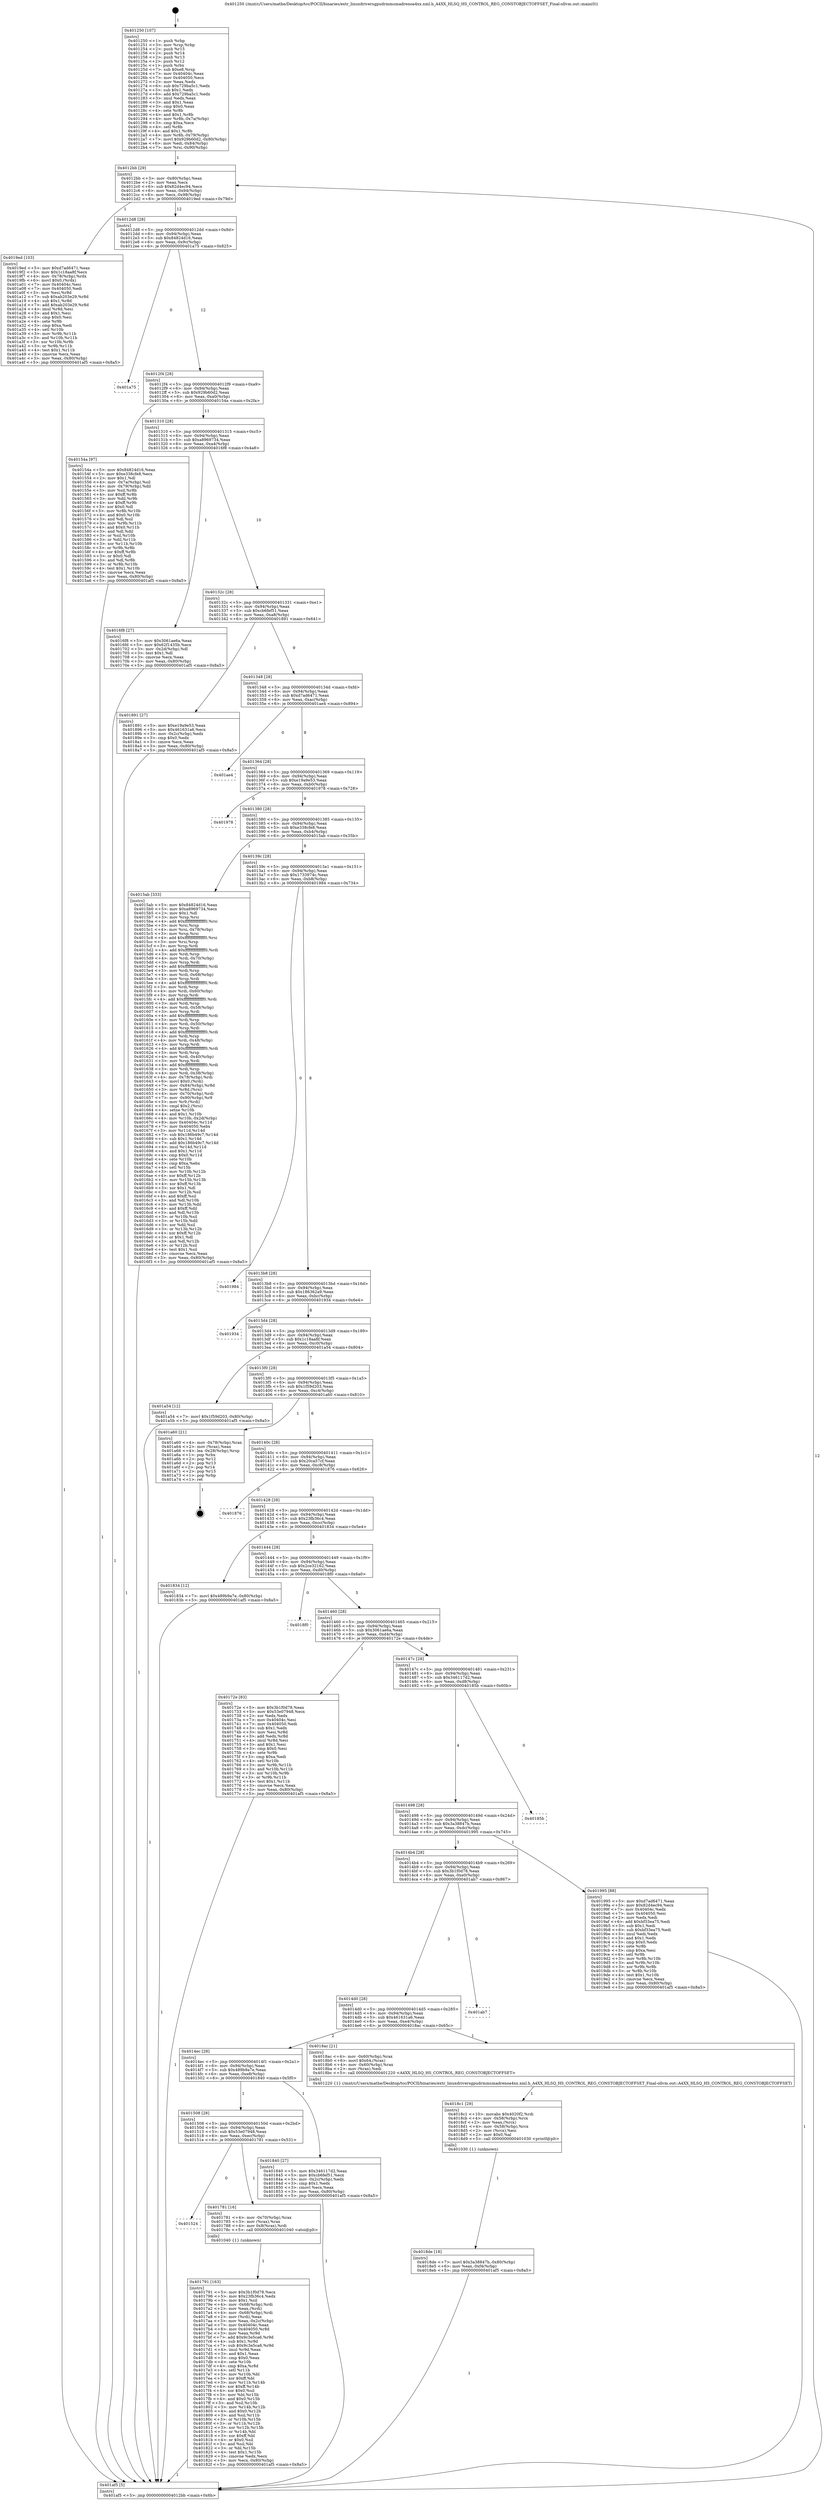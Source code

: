 digraph "0x401250" {
  label = "0x401250 (/mnt/c/Users/mathe/Desktop/tcc/POCII/binaries/extr_linuxdriversgpudrmmsmadrenoa4xx.xml.h_A4XX_HLSQ_HS_CONTROL_REG_CONSTOBJECTOFFSET_Final-ollvm.out::main(0))"
  labelloc = "t"
  node[shape=record]

  Entry [label="",width=0.3,height=0.3,shape=circle,fillcolor=black,style=filled]
  "0x4012bb" [label="{
     0x4012bb [29]\l
     | [instrs]\l
     &nbsp;&nbsp;0x4012bb \<+3\>: mov -0x80(%rbp),%eax\l
     &nbsp;&nbsp;0x4012be \<+2\>: mov %eax,%ecx\l
     &nbsp;&nbsp;0x4012c0 \<+6\>: sub $0x82d4ec94,%ecx\l
     &nbsp;&nbsp;0x4012c6 \<+6\>: mov %eax,-0x94(%rbp)\l
     &nbsp;&nbsp;0x4012cc \<+6\>: mov %ecx,-0x98(%rbp)\l
     &nbsp;&nbsp;0x4012d2 \<+6\>: je 00000000004019ed \<main+0x79d\>\l
  }"]
  "0x4019ed" [label="{
     0x4019ed [103]\l
     | [instrs]\l
     &nbsp;&nbsp;0x4019ed \<+5\>: mov $0xd7ad6471,%eax\l
     &nbsp;&nbsp;0x4019f2 \<+5\>: mov $0x1c18aa8f,%ecx\l
     &nbsp;&nbsp;0x4019f7 \<+4\>: mov -0x78(%rbp),%rdx\l
     &nbsp;&nbsp;0x4019fb \<+6\>: movl $0x0,(%rdx)\l
     &nbsp;&nbsp;0x401a01 \<+7\>: mov 0x40404c,%esi\l
     &nbsp;&nbsp;0x401a08 \<+7\>: mov 0x404050,%edi\l
     &nbsp;&nbsp;0x401a0f \<+3\>: mov %esi,%r8d\l
     &nbsp;&nbsp;0x401a12 \<+7\>: sub $0xab203e29,%r8d\l
     &nbsp;&nbsp;0x401a19 \<+4\>: sub $0x1,%r8d\l
     &nbsp;&nbsp;0x401a1d \<+7\>: add $0xab203e29,%r8d\l
     &nbsp;&nbsp;0x401a24 \<+4\>: imul %r8d,%esi\l
     &nbsp;&nbsp;0x401a28 \<+3\>: and $0x1,%esi\l
     &nbsp;&nbsp;0x401a2b \<+3\>: cmp $0x0,%esi\l
     &nbsp;&nbsp;0x401a2e \<+4\>: sete %r9b\l
     &nbsp;&nbsp;0x401a32 \<+3\>: cmp $0xa,%edi\l
     &nbsp;&nbsp;0x401a35 \<+4\>: setl %r10b\l
     &nbsp;&nbsp;0x401a39 \<+3\>: mov %r9b,%r11b\l
     &nbsp;&nbsp;0x401a3c \<+3\>: and %r10b,%r11b\l
     &nbsp;&nbsp;0x401a3f \<+3\>: xor %r10b,%r9b\l
     &nbsp;&nbsp;0x401a42 \<+3\>: or %r9b,%r11b\l
     &nbsp;&nbsp;0x401a45 \<+4\>: test $0x1,%r11b\l
     &nbsp;&nbsp;0x401a49 \<+3\>: cmovne %ecx,%eax\l
     &nbsp;&nbsp;0x401a4c \<+3\>: mov %eax,-0x80(%rbp)\l
     &nbsp;&nbsp;0x401a4f \<+5\>: jmp 0000000000401af5 \<main+0x8a5\>\l
  }"]
  "0x4012d8" [label="{
     0x4012d8 [28]\l
     | [instrs]\l
     &nbsp;&nbsp;0x4012d8 \<+5\>: jmp 00000000004012dd \<main+0x8d\>\l
     &nbsp;&nbsp;0x4012dd \<+6\>: mov -0x94(%rbp),%eax\l
     &nbsp;&nbsp;0x4012e3 \<+5\>: sub $0x84824d16,%eax\l
     &nbsp;&nbsp;0x4012e8 \<+6\>: mov %eax,-0x9c(%rbp)\l
     &nbsp;&nbsp;0x4012ee \<+6\>: je 0000000000401a75 \<main+0x825\>\l
  }"]
  Exit [label="",width=0.3,height=0.3,shape=circle,fillcolor=black,style=filled,peripheries=2]
  "0x401a75" [label="{
     0x401a75\l
  }", style=dashed]
  "0x4012f4" [label="{
     0x4012f4 [28]\l
     | [instrs]\l
     &nbsp;&nbsp;0x4012f4 \<+5\>: jmp 00000000004012f9 \<main+0xa9\>\l
     &nbsp;&nbsp;0x4012f9 \<+6\>: mov -0x94(%rbp),%eax\l
     &nbsp;&nbsp;0x4012ff \<+5\>: sub $0x929b60d2,%eax\l
     &nbsp;&nbsp;0x401304 \<+6\>: mov %eax,-0xa0(%rbp)\l
     &nbsp;&nbsp;0x40130a \<+6\>: je 000000000040154a \<main+0x2fa\>\l
  }"]
  "0x4018de" [label="{
     0x4018de [18]\l
     | [instrs]\l
     &nbsp;&nbsp;0x4018de \<+7\>: movl $0x3a38847b,-0x80(%rbp)\l
     &nbsp;&nbsp;0x4018e5 \<+6\>: mov %eax,-0xf4(%rbp)\l
     &nbsp;&nbsp;0x4018eb \<+5\>: jmp 0000000000401af5 \<main+0x8a5\>\l
  }"]
  "0x40154a" [label="{
     0x40154a [97]\l
     | [instrs]\l
     &nbsp;&nbsp;0x40154a \<+5\>: mov $0x84824d16,%eax\l
     &nbsp;&nbsp;0x40154f \<+5\>: mov $0xe338cfe8,%ecx\l
     &nbsp;&nbsp;0x401554 \<+2\>: mov $0x1,%dl\l
     &nbsp;&nbsp;0x401556 \<+4\>: mov -0x7a(%rbp),%sil\l
     &nbsp;&nbsp;0x40155a \<+4\>: mov -0x79(%rbp),%dil\l
     &nbsp;&nbsp;0x40155e \<+3\>: mov %sil,%r8b\l
     &nbsp;&nbsp;0x401561 \<+4\>: xor $0xff,%r8b\l
     &nbsp;&nbsp;0x401565 \<+3\>: mov %dil,%r9b\l
     &nbsp;&nbsp;0x401568 \<+4\>: xor $0xff,%r9b\l
     &nbsp;&nbsp;0x40156c \<+3\>: xor $0x0,%dl\l
     &nbsp;&nbsp;0x40156f \<+3\>: mov %r8b,%r10b\l
     &nbsp;&nbsp;0x401572 \<+4\>: and $0x0,%r10b\l
     &nbsp;&nbsp;0x401576 \<+3\>: and %dl,%sil\l
     &nbsp;&nbsp;0x401579 \<+3\>: mov %r9b,%r11b\l
     &nbsp;&nbsp;0x40157c \<+4\>: and $0x0,%r11b\l
     &nbsp;&nbsp;0x401580 \<+3\>: and %dl,%dil\l
     &nbsp;&nbsp;0x401583 \<+3\>: or %sil,%r10b\l
     &nbsp;&nbsp;0x401586 \<+3\>: or %dil,%r11b\l
     &nbsp;&nbsp;0x401589 \<+3\>: xor %r11b,%r10b\l
     &nbsp;&nbsp;0x40158c \<+3\>: or %r9b,%r8b\l
     &nbsp;&nbsp;0x40158f \<+4\>: xor $0xff,%r8b\l
     &nbsp;&nbsp;0x401593 \<+3\>: or $0x0,%dl\l
     &nbsp;&nbsp;0x401596 \<+3\>: and %dl,%r8b\l
     &nbsp;&nbsp;0x401599 \<+3\>: or %r8b,%r10b\l
     &nbsp;&nbsp;0x40159c \<+4\>: test $0x1,%r10b\l
     &nbsp;&nbsp;0x4015a0 \<+3\>: cmovne %ecx,%eax\l
     &nbsp;&nbsp;0x4015a3 \<+3\>: mov %eax,-0x80(%rbp)\l
     &nbsp;&nbsp;0x4015a6 \<+5\>: jmp 0000000000401af5 \<main+0x8a5\>\l
  }"]
  "0x401310" [label="{
     0x401310 [28]\l
     | [instrs]\l
     &nbsp;&nbsp;0x401310 \<+5\>: jmp 0000000000401315 \<main+0xc5\>\l
     &nbsp;&nbsp;0x401315 \<+6\>: mov -0x94(%rbp),%eax\l
     &nbsp;&nbsp;0x40131b \<+5\>: sub $0xa8969734,%eax\l
     &nbsp;&nbsp;0x401320 \<+6\>: mov %eax,-0xa4(%rbp)\l
     &nbsp;&nbsp;0x401326 \<+6\>: je 00000000004016f8 \<main+0x4a8\>\l
  }"]
  "0x401af5" [label="{
     0x401af5 [5]\l
     | [instrs]\l
     &nbsp;&nbsp;0x401af5 \<+5\>: jmp 00000000004012bb \<main+0x6b\>\l
  }"]
  "0x401250" [label="{
     0x401250 [107]\l
     | [instrs]\l
     &nbsp;&nbsp;0x401250 \<+1\>: push %rbp\l
     &nbsp;&nbsp;0x401251 \<+3\>: mov %rsp,%rbp\l
     &nbsp;&nbsp;0x401254 \<+2\>: push %r15\l
     &nbsp;&nbsp;0x401256 \<+2\>: push %r14\l
     &nbsp;&nbsp;0x401258 \<+2\>: push %r13\l
     &nbsp;&nbsp;0x40125a \<+2\>: push %r12\l
     &nbsp;&nbsp;0x40125c \<+1\>: push %rbx\l
     &nbsp;&nbsp;0x40125d \<+7\>: sub $0xe8,%rsp\l
     &nbsp;&nbsp;0x401264 \<+7\>: mov 0x40404c,%eax\l
     &nbsp;&nbsp;0x40126b \<+7\>: mov 0x404050,%ecx\l
     &nbsp;&nbsp;0x401272 \<+2\>: mov %eax,%edx\l
     &nbsp;&nbsp;0x401274 \<+6\>: sub $0x729ba5c1,%edx\l
     &nbsp;&nbsp;0x40127a \<+3\>: sub $0x1,%edx\l
     &nbsp;&nbsp;0x40127d \<+6\>: add $0x729ba5c1,%edx\l
     &nbsp;&nbsp;0x401283 \<+3\>: imul %edx,%eax\l
     &nbsp;&nbsp;0x401286 \<+3\>: and $0x1,%eax\l
     &nbsp;&nbsp;0x401289 \<+3\>: cmp $0x0,%eax\l
     &nbsp;&nbsp;0x40128c \<+4\>: sete %r8b\l
     &nbsp;&nbsp;0x401290 \<+4\>: and $0x1,%r8b\l
     &nbsp;&nbsp;0x401294 \<+4\>: mov %r8b,-0x7a(%rbp)\l
     &nbsp;&nbsp;0x401298 \<+3\>: cmp $0xa,%ecx\l
     &nbsp;&nbsp;0x40129b \<+4\>: setl %r8b\l
     &nbsp;&nbsp;0x40129f \<+4\>: and $0x1,%r8b\l
     &nbsp;&nbsp;0x4012a3 \<+4\>: mov %r8b,-0x79(%rbp)\l
     &nbsp;&nbsp;0x4012a7 \<+7\>: movl $0x929b60d2,-0x80(%rbp)\l
     &nbsp;&nbsp;0x4012ae \<+6\>: mov %edi,-0x84(%rbp)\l
     &nbsp;&nbsp;0x4012b4 \<+7\>: mov %rsi,-0x90(%rbp)\l
  }"]
  "0x4018c1" [label="{
     0x4018c1 [29]\l
     | [instrs]\l
     &nbsp;&nbsp;0x4018c1 \<+10\>: movabs $0x4020f2,%rdi\l
     &nbsp;&nbsp;0x4018cb \<+4\>: mov -0x58(%rbp),%rcx\l
     &nbsp;&nbsp;0x4018cf \<+2\>: mov %eax,(%rcx)\l
     &nbsp;&nbsp;0x4018d1 \<+4\>: mov -0x58(%rbp),%rcx\l
     &nbsp;&nbsp;0x4018d5 \<+2\>: mov (%rcx),%esi\l
     &nbsp;&nbsp;0x4018d7 \<+2\>: mov $0x0,%al\l
     &nbsp;&nbsp;0x4018d9 \<+5\>: call 0000000000401030 \<printf@plt\>\l
     | [calls]\l
     &nbsp;&nbsp;0x401030 \{1\} (unknown)\l
  }"]
  "0x4016f8" [label="{
     0x4016f8 [27]\l
     | [instrs]\l
     &nbsp;&nbsp;0x4016f8 \<+5\>: mov $0x3061ae6a,%eax\l
     &nbsp;&nbsp;0x4016fd \<+5\>: mov $0x62f1435b,%ecx\l
     &nbsp;&nbsp;0x401702 \<+3\>: mov -0x2d(%rbp),%dl\l
     &nbsp;&nbsp;0x401705 \<+3\>: test $0x1,%dl\l
     &nbsp;&nbsp;0x401708 \<+3\>: cmovne %ecx,%eax\l
     &nbsp;&nbsp;0x40170b \<+3\>: mov %eax,-0x80(%rbp)\l
     &nbsp;&nbsp;0x40170e \<+5\>: jmp 0000000000401af5 \<main+0x8a5\>\l
  }"]
  "0x40132c" [label="{
     0x40132c [28]\l
     | [instrs]\l
     &nbsp;&nbsp;0x40132c \<+5\>: jmp 0000000000401331 \<main+0xe1\>\l
     &nbsp;&nbsp;0x401331 \<+6\>: mov -0x94(%rbp),%eax\l
     &nbsp;&nbsp;0x401337 \<+5\>: sub $0xcb6fef51,%eax\l
     &nbsp;&nbsp;0x40133c \<+6\>: mov %eax,-0xa8(%rbp)\l
     &nbsp;&nbsp;0x401342 \<+6\>: je 0000000000401891 \<main+0x641\>\l
  }"]
  "0x401791" [label="{
     0x401791 [163]\l
     | [instrs]\l
     &nbsp;&nbsp;0x401791 \<+5\>: mov $0x3b1f0d78,%ecx\l
     &nbsp;&nbsp;0x401796 \<+5\>: mov $0x23fb36c4,%edx\l
     &nbsp;&nbsp;0x40179b \<+3\>: mov $0x1,%sil\l
     &nbsp;&nbsp;0x40179e \<+4\>: mov -0x68(%rbp),%rdi\l
     &nbsp;&nbsp;0x4017a2 \<+2\>: mov %eax,(%rdi)\l
     &nbsp;&nbsp;0x4017a4 \<+4\>: mov -0x68(%rbp),%rdi\l
     &nbsp;&nbsp;0x4017a8 \<+2\>: mov (%rdi),%eax\l
     &nbsp;&nbsp;0x4017aa \<+3\>: mov %eax,-0x2c(%rbp)\l
     &nbsp;&nbsp;0x4017ad \<+7\>: mov 0x40404c,%eax\l
     &nbsp;&nbsp;0x4017b4 \<+8\>: mov 0x404050,%r8d\l
     &nbsp;&nbsp;0x4017bc \<+3\>: mov %eax,%r9d\l
     &nbsp;&nbsp;0x4017bf \<+7\>: add $0x9c3e5ca6,%r9d\l
     &nbsp;&nbsp;0x4017c6 \<+4\>: sub $0x1,%r9d\l
     &nbsp;&nbsp;0x4017ca \<+7\>: sub $0x9c3e5ca6,%r9d\l
     &nbsp;&nbsp;0x4017d1 \<+4\>: imul %r9d,%eax\l
     &nbsp;&nbsp;0x4017d5 \<+3\>: and $0x1,%eax\l
     &nbsp;&nbsp;0x4017d8 \<+3\>: cmp $0x0,%eax\l
     &nbsp;&nbsp;0x4017db \<+4\>: sete %r10b\l
     &nbsp;&nbsp;0x4017df \<+4\>: cmp $0xa,%r8d\l
     &nbsp;&nbsp;0x4017e3 \<+4\>: setl %r11b\l
     &nbsp;&nbsp;0x4017e7 \<+3\>: mov %r10b,%bl\l
     &nbsp;&nbsp;0x4017ea \<+3\>: xor $0xff,%bl\l
     &nbsp;&nbsp;0x4017ed \<+3\>: mov %r11b,%r14b\l
     &nbsp;&nbsp;0x4017f0 \<+4\>: xor $0xff,%r14b\l
     &nbsp;&nbsp;0x4017f4 \<+4\>: xor $0x0,%sil\l
     &nbsp;&nbsp;0x4017f8 \<+3\>: mov %bl,%r15b\l
     &nbsp;&nbsp;0x4017fb \<+4\>: and $0x0,%r15b\l
     &nbsp;&nbsp;0x4017ff \<+3\>: and %sil,%r10b\l
     &nbsp;&nbsp;0x401802 \<+3\>: mov %r14b,%r12b\l
     &nbsp;&nbsp;0x401805 \<+4\>: and $0x0,%r12b\l
     &nbsp;&nbsp;0x401809 \<+3\>: and %sil,%r11b\l
     &nbsp;&nbsp;0x40180c \<+3\>: or %r10b,%r15b\l
     &nbsp;&nbsp;0x40180f \<+3\>: or %r11b,%r12b\l
     &nbsp;&nbsp;0x401812 \<+3\>: xor %r12b,%r15b\l
     &nbsp;&nbsp;0x401815 \<+3\>: or %r14b,%bl\l
     &nbsp;&nbsp;0x401818 \<+3\>: xor $0xff,%bl\l
     &nbsp;&nbsp;0x40181b \<+4\>: or $0x0,%sil\l
     &nbsp;&nbsp;0x40181f \<+3\>: and %sil,%bl\l
     &nbsp;&nbsp;0x401822 \<+3\>: or %bl,%r15b\l
     &nbsp;&nbsp;0x401825 \<+4\>: test $0x1,%r15b\l
     &nbsp;&nbsp;0x401829 \<+3\>: cmovne %edx,%ecx\l
     &nbsp;&nbsp;0x40182c \<+3\>: mov %ecx,-0x80(%rbp)\l
     &nbsp;&nbsp;0x40182f \<+5\>: jmp 0000000000401af5 \<main+0x8a5\>\l
  }"]
  "0x401891" [label="{
     0x401891 [27]\l
     | [instrs]\l
     &nbsp;&nbsp;0x401891 \<+5\>: mov $0xe19a9e53,%eax\l
     &nbsp;&nbsp;0x401896 \<+5\>: mov $0x461631a6,%ecx\l
     &nbsp;&nbsp;0x40189b \<+3\>: mov -0x2c(%rbp),%edx\l
     &nbsp;&nbsp;0x40189e \<+3\>: cmp $0x0,%edx\l
     &nbsp;&nbsp;0x4018a1 \<+3\>: cmove %ecx,%eax\l
     &nbsp;&nbsp;0x4018a4 \<+3\>: mov %eax,-0x80(%rbp)\l
     &nbsp;&nbsp;0x4018a7 \<+5\>: jmp 0000000000401af5 \<main+0x8a5\>\l
  }"]
  "0x401348" [label="{
     0x401348 [28]\l
     | [instrs]\l
     &nbsp;&nbsp;0x401348 \<+5\>: jmp 000000000040134d \<main+0xfd\>\l
     &nbsp;&nbsp;0x40134d \<+6\>: mov -0x94(%rbp),%eax\l
     &nbsp;&nbsp;0x401353 \<+5\>: sub $0xd7ad6471,%eax\l
     &nbsp;&nbsp;0x401358 \<+6\>: mov %eax,-0xac(%rbp)\l
     &nbsp;&nbsp;0x40135e \<+6\>: je 0000000000401ae4 \<main+0x894\>\l
  }"]
  "0x401524" [label="{
     0x401524\l
  }", style=dashed]
  "0x401ae4" [label="{
     0x401ae4\l
  }", style=dashed]
  "0x401364" [label="{
     0x401364 [28]\l
     | [instrs]\l
     &nbsp;&nbsp;0x401364 \<+5\>: jmp 0000000000401369 \<main+0x119\>\l
     &nbsp;&nbsp;0x401369 \<+6\>: mov -0x94(%rbp),%eax\l
     &nbsp;&nbsp;0x40136f \<+5\>: sub $0xe19a9e53,%eax\l
     &nbsp;&nbsp;0x401374 \<+6\>: mov %eax,-0xb0(%rbp)\l
     &nbsp;&nbsp;0x40137a \<+6\>: je 0000000000401978 \<main+0x728\>\l
  }"]
  "0x401781" [label="{
     0x401781 [16]\l
     | [instrs]\l
     &nbsp;&nbsp;0x401781 \<+4\>: mov -0x70(%rbp),%rax\l
     &nbsp;&nbsp;0x401785 \<+3\>: mov (%rax),%rax\l
     &nbsp;&nbsp;0x401788 \<+4\>: mov 0x8(%rax),%rdi\l
     &nbsp;&nbsp;0x40178c \<+5\>: call 0000000000401040 \<atoi@plt\>\l
     | [calls]\l
     &nbsp;&nbsp;0x401040 \{1\} (unknown)\l
  }"]
  "0x401978" [label="{
     0x401978\l
  }", style=dashed]
  "0x401380" [label="{
     0x401380 [28]\l
     | [instrs]\l
     &nbsp;&nbsp;0x401380 \<+5\>: jmp 0000000000401385 \<main+0x135\>\l
     &nbsp;&nbsp;0x401385 \<+6\>: mov -0x94(%rbp),%eax\l
     &nbsp;&nbsp;0x40138b \<+5\>: sub $0xe338cfe8,%eax\l
     &nbsp;&nbsp;0x401390 \<+6\>: mov %eax,-0xb4(%rbp)\l
     &nbsp;&nbsp;0x401396 \<+6\>: je 00000000004015ab \<main+0x35b\>\l
  }"]
  "0x401508" [label="{
     0x401508 [28]\l
     | [instrs]\l
     &nbsp;&nbsp;0x401508 \<+5\>: jmp 000000000040150d \<main+0x2bd\>\l
     &nbsp;&nbsp;0x40150d \<+6\>: mov -0x94(%rbp),%eax\l
     &nbsp;&nbsp;0x401513 \<+5\>: sub $0x53e07948,%eax\l
     &nbsp;&nbsp;0x401518 \<+6\>: mov %eax,-0xec(%rbp)\l
     &nbsp;&nbsp;0x40151e \<+6\>: je 0000000000401781 \<main+0x531\>\l
  }"]
  "0x4015ab" [label="{
     0x4015ab [333]\l
     | [instrs]\l
     &nbsp;&nbsp;0x4015ab \<+5\>: mov $0x84824d16,%eax\l
     &nbsp;&nbsp;0x4015b0 \<+5\>: mov $0xa8969734,%ecx\l
     &nbsp;&nbsp;0x4015b5 \<+2\>: mov $0x1,%dl\l
     &nbsp;&nbsp;0x4015b7 \<+3\>: mov %rsp,%rsi\l
     &nbsp;&nbsp;0x4015ba \<+4\>: add $0xfffffffffffffff0,%rsi\l
     &nbsp;&nbsp;0x4015be \<+3\>: mov %rsi,%rsp\l
     &nbsp;&nbsp;0x4015c1 \<+4\>: mov %rsi,-0x78(%rbp)\l
     &nbsp;&nbsp;0x4015c5 \<+3\>: mov %rsp,%rsi\l
     &nbsp;&nbsp;0x4015c8 \<+4\>: add $0xfffffffffffffff0,%rsi\l
     &nbsp;&nbsp;0x4015cc \<+3\>: mov %rsi,%rsp\l
     &nbsp;&nbsp;0x4015cf \<+3\>: mov %rsp,%rdi\l
     &nbsp;&nbsp;0x4015d2 \<+4\>: add $0xfffffffffffffff0,%rdi\l
     &nbsp;&nbsp;0x4015d6 \<+3\>: mov %rdi,%rsp\l
     &nbsp;&nbsp;0x4015d9 \<+4\>: mov %rdi,-0x70(%rbp)\l
     &nbsp;&nbsp;0x4015dd \<+3\>: mov %rsp,%rdi\l
     &nbsp;&nbsp;0x4015e0 \<+4\>: add $0xfffffffffffffff0,%rdi\l
     &nbsp;&nbsp;0x4015e4 \<+3\>: mov %rdi,%rsp\l
     &nbsp;&nbsp;0x4015e7 \<+4\>: mov %rdi,-0x68(%rbp)\l
     &nbsp;&nbsp;0x4015eb \<+3\>: mov %rsp,%rdi\l
     &nbsp;&nbsp;0x4015ee \<+4\>: add $0xfffffffffffffff0,%rdi\l
     &nbsp;&nbsp;0x4015f2 \<+3\>: mov %rdi,%rsp\l
     &nbsp;&nbsp;0x4015f5 \<+4\>: mov %rdi,-0x60(%rbp)\l
     &nbsp;&nbsp;0x4015f9 \<+3\>: mov %rsp,%rdi\l
     &nbsp;&nbsp;0x4015fc \<+4\>: add $0xfffffffffffffff0,%rdi\l
     &nbsp;&nbsp;0x401600 \<+3\>: mov %rdi,%rsp\l
     &nbsp;&nbsp;0x401603 \<+4\>: mov %rdi,-0x58(%rbp)\l
     &nbsp;&nbsp;0x401607 \<+3\>: mov %rsp,%rdi\l
     &nbsp;&nbsp;0x40160a \<+4\>: add $0xfffffffffffffff0,%rdi\l
     &nbsp;&nbsp;0x40160e \<+3\>: mov %rdi,%rsp\l
     &nbsp;&nbsp;0x401611 \<+4\>: mov %rdi,-0x50(%rbp)\l
     &nbsp;&nbsp;0x401615 \<+3\>: mov %rsp,%rdi\l
     &nbsp;&nbsp;0x401618 \<+4\>: add $0xfffffffffffffff0,%rdi\l
     &nbsp;&nbsp;0x40161c \<+3\>: mov %rdi,%rsp\l
     &nbsp;&nbsp;0x40161f \<+4\>: mov %rdi,-0x48(%rbp)\l
     &nbsp;&nbsp;0x401623 \<+3\>: mov %rsp,%rdi\l
     &nbsp;&nbsp;0x401626 \<+4\>: add $0xfffffffffffffff0,%rdi\l
     &nbsp;&nbsp;0x40162a \<+3\>: mov %rdi,%rsp\l
     &nbsp;&nbsp;0x40162d \<+4\>: mov %rdi,-0x40(%rbp)\l
     &nbsp;&nbsp;0x401631 \<+3\>: mov %rsp,%rdi\l
     &nbsp;&nbsp;0x401634 \<+4\>: add $0xfffffffffffffff0,%rdi\l
     &nbsp;&nbsp;0x401638 \<+3\>: mov %rdi,%rsp\l
     &nbsp;&nbsp;0x40163b \<+4\>: mov %rdi,-0x38(%rbp)\l
     &nbsp;&nbsp;0x40163f \<+4\>: mov -0x78(%rbp),%rdi\l
     &nbsp;&nbsp;0x401643 \<+6\>: movl $0x0,(%rdi)\l
     &nbsp;&nbsp;0x401649 \<+7\>: mov -0x84(%rbp),%r8d\l
     &nbsp;&nbsp;0x401650 \<+3\>: mov %r8d,(%rsi)\l
     &nbsp;&nbsp;0x401653 \<+4\>: mov -0x70(%rbp),%rdi\l
     &nbsp;&nbsp;0x401657 \<+7\>: mov -0x90(%rbp),%r9\l
     &nbsp;&nbsp;0x40165e \<+3\>: mov %r9,(%rdi)\l
     &nbsp;&nbsp;0x401661 \<+3\>: cmpl $0x2,(%rsi)\l
     &nbsp;&nbsp;0x401664 \<+4\>: setne %r10b\l
     &nbsp;&nbsp;0x401668 \<+4\>: and $0x1,%r10b\l
     &nbsp;&nbsp;0x40166c \<+4\>: mov %r10b,-0x2d(%rbp)\l
     &nbsp;&nbsp;0x401670 \<+8\>: mov 0x40404c,%r11d\l
     &nbsp;&nbsp;0x401678 \<+7\>: mov 0x404050,%ebx\l
     &nbsp;&nbsp;0x40167f \<+3\>: mov %r11d,%r14d\l
     &nbsp;&nbsp;0x401682 \<+7\>: sub $0x186b49c7,%r14d\l
     &nbsp;&nbsp;0x401689 \<+4\>: sub $0x1,%r14d\l
     &nbsp;&nbsp;0x40168d \<+7\>: add $0x186b49c7,%r14d\l
     &nbsp;&nbsp;0x401694 \<+4\>: imul %r14d,%r11d\l
     &nbsp;&nbsp;0x401698 \<+4\>: and $0x1,%r11d\l
     &nbsp;&nbsp;0x40169c \<+4\>: cmp $0x0,%r11d\l
     &nbsp;&nbsp;0x4016a0 \<+4\>: sete %r10b\l
     &nbsp;&nbsp;0x4016a4 \<+3\>: cmp $0xa,%ebx\l
     &nbsp;&nbsp;0x4016a7 \<+4\>: setl %r15b\l
     &nbsp;&nbsp;0x4016ab \<+3\>: mov %r10b,%r12b\l
     &nbsp;&nbsp;0x4016ae \<+4\>: xor $0xff,%r12b\l
     &nbsp;&nbsp;0x4016b2 \<+3\>: mov %r15b,%r13b\l
     &nbsp;&nbsp;0x4016b5 \<+4\>: xor $0xff,%r13b\l
     &nbsp;&nbsp;0x4016b9 \<+3\>: xor $0x1,%dl\l
     &nbsp;&nbsp;0x4016bc \<+3\>: mov %r12b,%sil\l
     &nbsp;&nbsp;0x4016bf \<+4\>: and $0xff,%sil\l
     &nbsp;&nbsp;0x4016c3 \<+3\>: and %dl,%r10b\l
     &nbsp;&nbsp;0x4016c6 \<+3\>: mov %r13b,%dil\l
     &nbsp;&nbsp;0x4016c9 \<+4\>: and $0xff,%dil\l
     &nbsp;&nbsp;0x4016cd \<+3\>: and %dl,%r15b\l
     &nbsp;&nbsp;0x4016d0 \<+3\>: or %r10b,%sil\l
     &nbsp;&nbsp;0x4016d3 \<+3\>: or %r15b,%dil\l
     &nbsp;&nbsp;0x4016d6 \<+3\>: xor %dil,%sil\l
     &nbsp;&nbsp;0x4016d9 \<+3\>: or %r13b,%r12b\l
     &nbsp;&nbsp;0x4016dc \<+4\>: xor $0xff,%r12b\l
     &nbsp;&nbsp;0x4016e0 \<+3\>: or $0x1,%dl\l
     &nbsp;&nbsp;0x4016e3 \<+3\>: and %dl,%r12b\l
     &nbsp;&nbsp;0x4016e6 \<+3\>: or %r12b,%sil\l
     &nbsp;&nbsp;0x4016e9 \<+4\>: test $0x1,%sil\l
     &nbsp;&nbsp;0x4016ed \<+3\>: cmovne %ecx,%eax\l
     &nbsp;&nbsp;0x4016f0 \<+3\>: mov %eax,-0x80(%rbp)\l
     &nbsp;&nbsp;0x4016f3 \<+5\>: jmp 0000000000401af5 \<main+0x8a5\>\l
  }"]
  "0x40139c" [label="{
     0x40139c [28]\l
     | [instrs]\l
     &nbsp;&nbsp;0x40139c \<+5\>: jmp 00000000004013a1 \<main+0x151\>\l
     &nbsp;&nbsp;0x4013a1 \<+6\>: mov -0x94(%rbp),%eax\l
     &nbsp;&nbsp;0x4013a7 \<+5\>: sub $0x1733974c,%eax\l
     &nbsp;&nbsp;0x4013ac \<+6\>: mov %eax,-0xb8(%rbp)\l
     &nbsp;&nbsp;0x4013b2 \<+6\>: je 0000000000401984 \<main+0x734\>\l
  }"]
  "0x401840" [label="{
     0x401840 [27]\l
     | [instrs]\l
     &nbsp;&nbsp;0x401840 \<+5\>: mov $0x346117d2,%eax\l
     &nbsp;&nbsp;0x401845 \<+5\>: mov $0xcb6fef51,%ecx\l
     &nbsp;&nbsp;0x40184a \<+3\>: mov -0x2c(%rbp),%edx\l
     &nbsp;&nbsp;0x40184d \<+3\>: cmp $0x1,%edx\l
     &nbsp;&nbsp;0x401850 \<+3\>: cmovl %ecx,%eax\l
     &nbsp;&nbsp;0x401853 \<+3\>: mov %eax,-0x80(%rbp)\l
     &nbsp;&nbsp;0x401856 \<+5\>: jmp 0000000000401af5 \<main+0x8a5\>\l
  }"]
  "0x4014ec" [label="{
     0x4014ec [28]\l
     | [instrs]\l
     &nbsp;&nbsp;0x4014ec \<+5\>: jmp 00000000004014f1 \<main+0x2a1\>\l
     &nbsp;&nbsp;0x4014f1 \<+6\>: mov -0x94(%rbp),%eax\l
     &nbsp;&nbsp;0x4014f7 \<+5\>: sub $0x489b9a7e,%eax\l
     &nbsp;&nbsp;0x4014fc \<+6\>: mov %eax,-0xe8(%rbp)\l
     &nbsp;&nbsp;0x401502 \<+6\>: je 0000000000401840 \<main+0x5f0\>\l
  }"]
  "0x401984" [label="{
     0x401984\l
  }", style=dashed]
  "0x4013b8" [label="{
     0x4013b8 [28]\l
     | [instrs]\l
     &nbsp;&nbsp;0x4013b8 \<+5\>: jmp 00000000004013bd \<main+0x16d\>\l
     &nbsp;&nbsp;0x4013bd \<+6\>: mov -0x94(%rbp),%eax\l
     &nbsp;&nbsp;0x4013c3 \<+5\>: sub $0x186362a9,%eax\l
     &nbsp;&nbsp;0x4013c8 \<+6\>: mov %eax,-0xbc(%rbp)\l
     &nbsp;&nbsp;0x4013ce \<+6\>: je 0000000000401934 \<main+0x6e4\>\l
  }"]
  "0x4018ac" [label="{
     0x4018ac [21]\l
     | [instrs]\l
     &nbsp;&nbsp;0x4018ac \<+4\>: mov -0x60(%rbp),%rax\l
     &nbsp;&nbsp;0x4018b0 \<+6\>: movl $0x64,(%rax)\l
     &nbsp;&nbsp;0x4018b6 \<+4\>: mov -0x60(%rbp),%rax\l
     &nbsp;&nbsp;0x4018ba \<+2\>: mov (%rax),%edi\l
     &nbsp;&nbsp;0x4018bc \<+5\>: call 0000000000401220 \<A4XX_HLSQ_HS_CONTROL_REG_CONSTOBJECTOFFSET\>\l
     | [calls]\l
     &nbsp;&nbsp;0x401220 \{1\} (/mnt/c/Users/mathe/Desktop/tcc/POCII/binaries/extr_linuxdriversgpudrmmsmadrenoa4xx.xml.h_A4XX_HLSQ_HS_CONTROL_REG_CONSTOBJECTOFFSET_Final-ollvm.out::A4XX_HLSQ_HS_CONTROL_REG_CONSTOBJECTOFFSET)\l
  }"]
  "0x401934" [label="{
     0x401934\l
  }", style=dashed]
  "0x4013d4" [label="{
     0x4013d4 [28]\l
     | [instrs]\l
     &nbsp;&nbsp;0x4013d4 \<+5\>: jmp 00000000004013d9 \<main+0x189\>\l
     &nbsp;&nbsp;0x4013d9 \<+6\>: mov -0x94(%rbp),%eax\l
     &nbsp;&nbsp;0x4013df \<+5\>: sub $0x1c18aa8f,%eax\l
     &nbsp;&nbsp;0x4013e4 \<+6\>: mov %eax,-0xc0(%rbp)\l
     &nbsp;&nbsp;0x4013ea \<+6\>: je 0000000000401a54 \<main+0x804\>\l
  }"]
  "0x4014d0" [label="{
     0x4014d0 [28]\l
     | [instrs]\l
     &nbsp;&nbsp;0x4014d0 \<+5\>: jmp 00000000004014d5 \<main+0x285\>\l
     &nbsp;&nbsp;0x4014d5 \<+6\>: mov -0x94(%rbp),%eax\l
     &nbsp;&nbsp;0x4014db \<+5\>: sub $0x461631a6,%eax\l
     &nbsp;&nbsp;0x4014e0 \<+6\>: mov %eax,-0xe4(%rbp)\l
     &nbsp;&nbsp;0x4014e6 \<+6\>: je 00000000004018ac \<main+0x65c\>\l
  }"]
  "0x401a54" [label="{
     0x401a54 [12]\l
     | [instrs]\l
     &nbsp;&nbsp;0x401a54 \<+7\>: movl $0x1f59d203,-0x80(%rbp)\l
     &nbsp;&nbsp;0x401a5b \<+5\>: jmp 0000000000401af5 \<main+0x8a5\>\l
  }"]
  "0x4013f0" [label="{
     0x4013f0 [28]\l
     | [instrs]\l
     &nbsp;&nbsp;0x4013f0 \<+5\>: jmp 00000000004013f5 \<main+0x1a5\>\l
     &nbsp;&nbsp;0x4013f5 \<+6\>: mov -0x94(%rbp),%eax\l
     &nbsp;&nbsp;0x4013fb \<+5\>: sub $0x1f59d203,%eax\l
     &nbsp;&nbsp;0x401400 \<+6\>: mov %eax,-0xc4(%rbp)\l
     &nbsp;&nbsp;0x401406 \<+6\>: je 0000000000401a60 \<main+0x810\>\l
  }"]
  "0x401ab7" [label="{
     0x401ab7\l
  }", style=dashed]
  "0x401a60" [label="{
     0x401a60 [21]\l
     | [instrs]\l
     &nbsp;&nbsp;0x401a60 \<+4\>: mov -0x78(%rbp),%rax\l
     &nbsp;&nbsp;0x401a64 \<+2\>: mov (%rax),%eax\l
     &nbsp;&nbsp;0x401a66 \<+4\>: lea -0x28(%rbp),%rsp\l
     &nbsp;&nbsp;0x401a6a \<+1\>: pop %rbx\l
     &nbsp;&nbsp;0x401a6b \<+2\>: pop %r12\l
     &nbsp;&nbsp;0x401a6d \<+2\>: pop %r13\l
     &nbsp;&nbsp;0x401a6f \<+2\>: pop %r14\l
     &nbsp;&nbsp;0x401a71 \<+2\>: pop %r15\l
     &nbsp;&nbsp;0x401a73 \<+1\>: pop %rbp\l
     &nbsp;&nbsp;0x401a74 \<+1\>: ret\l
  }"]
  "0x40140c" [label="{
     0x40140c [28]\l
     | [instrs]\l
     &nbsp;&nbsp;0x40140c \<+5\>: jmp 0000000000401411 \<main+0x1c1\>\l
     &nbsp;&nbsp;0x401411 \<+6\>: mov -0x94(%rbp),%eax\l
     &nbsp;&nbsp;0x401417 \<+5\>: sub $0x20ca57cf,%eax\l
     &nbsp;&nbsp;0x40141c \<+6\>: mov %eax,-0xc8(%rbp)\l
     &nbsp;&nbsp;0x401422 \<+6\>: je 0000000000401876 \<main+0x626\>\l
  }"]
  "0x4014b4" [label="{
     0x4014b4 [28]\l
     | [instrs]\l
     &nbsp;&nbsp;0x4014b4 \<+5\>: jmp 00000000004014b9 \<main+0x269\>\l
     &nbsp;&nbsp;0x4014b9 \<+6\>: mov -0x94(%rbp),%eax\l
     &nbsp;&nbsp;0x4014bf \<+5\>: sub $0x3b1f0d78,%eax\l
     &nbsp;&nbsp;0x4014c4 \<+6\>: mov %eax,-0xe0(%rbp)\l
     &nbsp;&nbsp;0x4014ca \<+6\>: je 0000000000401ab7 \<main+0x867\>\l
  }"]
  "0x401876" [label="{
     0x401876\l
  }", style=dashed]
  "0x401428" [label="{
     0x401428 [28]\l
     | [instrs]\l
     &nbsp;&nbsp;0x401428 \<+5\>: jmp 000000000040142d \<main+0x1dd\>\l
     &nbsp;&nbsp;0x40142d \<+6\>: mov -0x94(%rbp),%eax\l
     &nbsp;&nbsp;0x401433 \<+5\>: sub $0x23fb36c4,%eax\l
     &nbsp;&nbsp;0x401438 \<+6\>: mov %eax,-0xcc(%rbp)\l
     &nbsp;&nbsp;0x40143e \<+6\>: je 0000000000401834 \<main+0x5e4\>\l
  }"]
  "0x401995" [label="{
     0x401995 [88]\l
     | [instrs]\l
     &nbsp;&nbsp;0x401995 \<+5\>: mov $0xd7ad6471,%eax\l
     &nbsp;&nbsp;0x40199a \<+5\>: mov $0x82d4ec94,%ecx\l
     &nbsp;&nbsp;0x40199f \<+7\>: mov 0x40404c,%edx\l
     &nbsp;&nbsp;0x4019a6 \<+7\>: mov 0x404050,%esi\l
     &nbsp;&nbsp;0x4019ad \<+2\>: mov %edx,%edi\l
     &nbsp;&nbsp;0x4019af \<+6\>: add $0xbf33ea75,%edi\l
     &nbsp;&nbsp;0x4019b5 \<+3\>: sub $0x1,%edi\l
     &nbsp;&nbsp;0x4019b8 \<+6\>: sub $0xbf33ea75,%edi\l
     &nbsp;&nbsp;0x4019be \<+3\>: imul %edi,%edx\l
     &nbsp;&nbsp;0x4019c1 \<+3\>: and $0x1,%edx\l
     &nbsp;&nbsp;0x4019c4 \<+3\>: cmp $0x0,%edx\l
     &nbsp;&nbsp;0x4019c7 \<+4\>: sete %r8b\l
     &nbsp;&nbsp;0x4019cb \<+3\>: cmp $0xa,%esi\l
     &nbsp;&nbsp;0x4019ce \<+4\>: setl %r9b\l
     &nbsp;&nbsp;0x4019d2 \<+3\>: mov %r8b,%r10b\l
     &nbsp;&nbsp;0x4019d5 \<+3\>: and %r9b,%r10b\l
     &nbsp;&nbsp;0x4019d8 \<+3\>: xor %r9b,%r8b\l
     &nbsp;&nbsp;0x4019db \<+3\>: or %r8b,%r10b\l
     &nbsp;&nbsp;0x4019de \<+4\>: test $0x1,%r10b\l
     &nbsp;&nbsp;0x4019e2 \<+3\>: cmovne %ecx,%eax\l
     &nbsp;&nbsp;0x4019e5 \<+3\>: mov %eax,-0x80(%rbp)\l
     &nbsp;&nbsp;0x4019e8 \<+5\>: jmp 0000000000401af5 \<main+0x8a5\>\l
  }"]
  "0x401834" [label="{
     0x401834 [12]\l
     | [instrs]\l
     &nbsp;&nbsp;0x401834 \<+7\>: movl $0x489b9a7e,-0x80(%rbp)\l
     &nbsp;&nbsp;0x40183b \<+5\>: jmp 0000000000401af5 \<main+0x8a5\>\l
  }"]
  "0x401444" [label="{
     0x401444 [28]\l
     | [instrs]\l
     &nbsp;&nbsp;0x401444 \<+5\>: jmp 0000000000401449 \<main+0x1f9\>\l
     &nbsp;&nbsp;0x401449 \<+6\>: mov -0x94(%rbp),%eax\l
     &nbsp;&nbsp;0x40144f \<+5\>: sub $0x2ce32162,%eax\l
     &nbsp;&nbsp;0x401454 \<+6\>: mov %eax,-0xd0(%rbp)\l
     &nbsp;&nbsp;0x40145a \<+6\>: je 00000000004018f0 \<main+0x6a0\>\l
  }"]
  "0x401498" [label="{
     0x401498 [28]\l
     | [instrs]\l
     &nbsp;&nbsp;0x401498 \<+5\>: jmp 000000000040149d \<main+0x24d\>\l
     &nbsp;&nbsp;0x40149d \<+6\>: mov -0x94(%rbp),%eax\l
     &nbsp;&nbsp;0x4014a3 \<+5\>: sub $0x3a38847b,%eax\l
     &nbsp;&nbsp;0x4014a8 \<+6\>: mov %eax,-0xdc(%rbp)\l
     &nbsp;&nbsp;0x4014ae \<+6\>: je 0000000000401995 \<main+0x745\>\l
  }"]
  "0x4018f0" [label="{
     0x4018f0\l
  }", style=dashed]
  "0x401460" [label="{
     0x401460 [28]\l
     | [instrs]\l
     &nbsp;&nbsp;0x401460 \<+5\>: jmp 0000000000401465 \<main+0x215\>\l
     &nbsp;&nbsp;0x401465 \<+6\>: mov -0x94(%rbp),%eax\l
     &nbsp;&nbsp;0x40146b \<+5\>: sub $0x3061ae6a,%eax\l
     &nbsp;&nbsp;0x401470 \<+6\>: mov %eax,-0xd4(%rbp)\l
     &nbsp;&nbsp;0x401476 \<+6\>: je 000000000040172e \<main+0x4de\>\l
  }"]
  "0x40185b" [label="{
     0x40185b\l
  }", style=dashed]
  "0x40172e" [label="{
     0x40172e [83]\l
     | [instrs]\l
     &nbsp;&nbsp;0x40172e \<+5\>: mov $0x3b1f0d78,%eax\l
     &nbsp;&nbsp;0x401733 \<+5\>: mov $0x53e07948,%ecx\l
     &nbsp;&nbsp;0x401738 \<+2\>: xor %edx,%edx\l
     &nbsp;&nbsp;0x40173a \<+7\>: mov 0x40404c,%esi\l
     &nbsp;&nbsp;0x401741 \<+7\>: mov 0x404050,%edi\l
     &nbsp;&nbsp;0x401748 \<+3\>: sub $0x1,%edx\l
     &nbsp;&nbsp;0x40174b \<+3\>: mov %esi,%r8d\l
     &nbsp;&nbsp;0x40174e \<+3\>: add %edx,%r8d\l
     &nbsp;&nbsp;0x401751 \<+4\>: imul %r8d,%esi\l
     &nbsp;&nbsp;0x401755 \<+3\>: and $0x1,%esi\l
     &nbsp;&nbsp;0x401758 \<+3\>: cmp $0x0,%esi\l
     &nbsp;&nbsp;0x40175b \<+4\>: sete %r9b\l
     &nbsp;&nbsp;0x40175f \<+3\>: cmp $0xa,%edi\l
     &nbsp;&nbsp;0x401762 \<+4\>: setl %r10b\l
     &nbsp;&nbsp;0x401766 \<+3\>: mov %r9b,%r11b\l
     &nbsp;&nbsp;0x401769 \<+3\>: and %r10b,%r11b\l
     &nbsp;&nbsp;0x40176c \<+3\>: xor %r10b,%r9b\l
     &nbsp;&nbsp;0x40176f \<+3\>: or %r9b,%r11b\l
     &nbsp;&nbsp;0x401772 \<+4\>: test $0x1,%r11b\l
     &nbsp;&nbsp;0x401776 \<+3\>: cmovne %ecx,%eax\l
     &nbsp;&nbsp;0x401779 \<+3\>: mov %eax,-0x80(%rbp)\l
     &nbsp;&nbsp;0x40177c \<+5\>: jmp 0000000000401af5 \<main+0x8a5\>\l
  }"]
  "0x40147c" [label="{
     0x40147c [28]\l
     | [instrs]\l
     &nbsp;&nbsp;0x40147c \<+5\>: jmp 0000000000401481 \<main+0x231\>\l
     &nbsp;&nbsp;0x401481 \<+6\>: mov -0x94(%rbp),%eax\l
     &nbsp;&nbsp;0x401487 \<+5\>: sub $0x346117d2,%eax\l
     &nbsp;&nbsp;0x40148c \<+6\>: mov %eax,-0xd8(%rbp)\l
     &nbsp;&nbsp;0x401492 \<+6\>: je 000000000040185b \<main+0x60b\>\l
  }"]
  Entry -> "0x401250" [label=" 1"]
  "0x4012bb" -> "0x4019ed" [label=" 1"]
  "0x4012bb" -> "0x4012d8" [label=" 12"]
  "0x401a60" -> Exit [label=" 1"]
  "0x4012d8" -> "0x401a75" [label=" 0"]
  "0x4012d8" -> "0x4012f4" [label=" 12"]
  "0x401a54" -> "0x401af5" [label=" 1"]
  "0x4012f4" -> "0x40154a" [label=" 1"]
  "0x4012f4" -> "0x401310" [label=" 11"]
  "0x40154a" -> "0x401af5" [label=" 1"]
  "0x401250" -> "0x4012bb" [label=" 1"]
  "0x401af5" -> "0x4012bb" [label=" 12"]
  "0x4019ed" -> "0x401af5" [label=" 1"]
  "0x401310" -> "0x4016f8" [label=" 1"]
  "0x401310" -> "0x40132c" [label=" 10"]
  "0x401995" -> "0x401af5" [label=" 1"]
  "0x40132c" -> "0x401891" [label=" 1"]
  "0x40132c" -> "0x401348" [label=" 9"]
  "0x4018de" -> "0x401af5" [label=" 1"]
  "0x401348" -> "0x401ae4" [label=" 0"]
  "0x401348" -> "0x401364" [label=" 9"]
  "0x4018c1" -> "0x4018de" [label=" 1"]
  "0x401364" -> "0x401978" [label=" 0"]
  "0x401364" -> "0x401380" [label=" 9"]
  "0x4018ac" -> "0x4018c1" [label=" 1"]
  "0x401380" -> "0x4015ab" [label=" 1"]
  "0x401380" -> "0x40139c" [label=" 8"]
  "0x401840" -> "0x401af5" [label=" 1"]
  "0x4015ab" -> "0x401af5" [label=" 1"]
  "0x4016f8" -> "0x401af5" [label=" 1"]
  "0x401834" -> "0x401af5" [label=" 1"]
  "0x40139c" -> "0x401984" [label=" 0"]
  "0x40139c" -> "0x4013b8" [label=" 8"]
  "0x401781" -> "0x401791" [label=" 1"]
  "0x4013b8" -> "0x401934" [label=" 0"]
  "0x4013b8" -> "0x4013d4" [label=" 8"]
  "0x401508" -> "0x401524" [label=" 0"]
  "0x4013d4" -> "0x401a54" [label=" 1"]
  "0x4013d4" -> "0x4013f0" [label=" 7"]
  "0x401891" -> "0x401af5" [label=" 1"]
  "0x4013f0" -> "0x401a60" [label=" 1"]
  "0x4013f0" -> "0x40140c" [label=" 6"]
  "0x4014ec" -> "0x401508" [label=" 1"]
  "0x40140c" -> "0x401876" [label=" 0"]
  "0x40140c" -> "0x401428" [label=" 6"]
  "0x401791" -> "0x401af5" [label=" 1"]
  "0x401428" -> "0x401834" [label=" 1"]
  "0x401428" -> "0x401444" [label=" 5"]
  "0x4014d0" -> "0x4014ec" [label=" 2"]
  "0x401444" -> "0x4018f0" [label=" 0"]
  "0x401444" -> "0x401460" [label=" 5"]
  "0x401508" -> "0x401781" [label=" 1"]
  "0x401460" -> "0x40172e" [label=" 1"]
  "0x401460" -> "0x40147c" [label=" 4"]
  "0x40172e" -> "0x401af5" [label=" 1"]
  "0x4014b4" -> "0x4014d0" [label=" 3"]
  "0x40147c" -> "0x40185b" [label=" 0"]
  "0x40147c" -> "0x401498" [label=" 4"]
  "0x4014d0" -> "0x4018ac" [label=" 1"]
  "0x401498" -> "0x401995" [label=" 1"]
  "0x401498" -> "0x4014b4" [label=" 3"]
  "0x4014ec" -> "0x401840" [label=" 1"]
  "0x4014b4" -> "0x401ab7" [label=" 0"]
}
